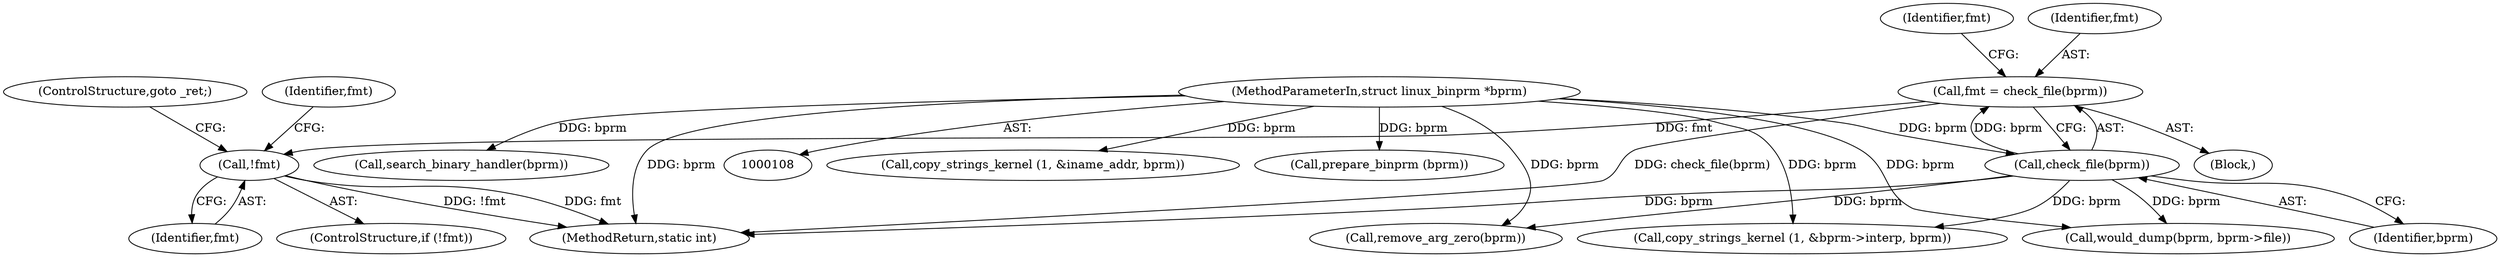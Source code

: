 digraph "0_linux_b66c5984017533316fd1951770302649baf1aa33@pointer" {
"1000138" [label="(Call,fmt = check_file(bprm))"];
"1000140" [label="(Call,check_file(bprm))"];
"1000109" [label="(MethodParameterIn,struct linux_binprm *bprm)"];
"1000154" [label="(Call,!fmt)"];
"1000153" [label="(ControlStructure,if (!fmt))"];
"1000255" [label="(Call,copy_strings_kernel (1, &iname_addr, bprm))"];
"1000143" [label="(Identifier,fmt)"];
"1000109" [label="(MethodParameterIn,struct linux_binprm *bprm)"];
"1000161" [label="(Identifier,fmt)"];
"1000155" [label="(Identifier,fmt)"];
"1000154" [label="(Call,!fmt)"];
"1000318" [label="(Call,prepare_binprm (bprm))"];
"1000156" [label="(ControlStructure,goto _ret;)"];
"1000355" [label="(MethodReturn,static int)"];
"1000140" [label="(Call,check_file(bprm))"];
"1000327" [label="(Call,search_binary_handler(bprm))"];
"1000110" [label="(Block,)"];
"1000139" [label="(Identifier,fmt)"];
"1000167" [label="(Call,remove_arg_zero(bprm))"];
"1000141" [label="(Identifier,bprm)"];
"1000237" [label="(Call,copy_strings_kernel (1, &bprm->interp, bprm))"];
"1000138" [label="(Call,fmt = check_file(bprm))"];
"1000196" [label="(Call,would_dump(bprm, bprm->file))"];
"1000138" -> "1000110"  [label="AST: "];
"1000138" -> "1000140"  [label="CFG: "];
"1000139" -> "1000138"  [label="AST: "];
"1000140" -> "1000138"  [label="AST: "];
"1000143" -> "1000138"  [label="CFG: "];
"1000138" -> "1000355"  [label="DDG: check_file(bprm)"];
"1000140" -> "1000138"  [label="DDG: bprm"];
"1000138" -> "1000154"  [label="DDG: fmt"];
"1000140" -> "1000141"  [label="CFG: "];
"1000141" -> "1000140"  [label="AST: "];
"1000140" -> "1000355"  [label="DDG: bprm"];
"1000109" -> "1000140"  [label="DDG: bprm"];
"1000140" -> "1000167"  [label="DDG: bprm"];
"1000140" -> "1000196"  [label="DDG: bprm"];
"1000140" -> "1000237"  [label="DDG: bprm"];
"1000109" -> "1000108"  [label="AST: "];
"1000109" -> "1000355"  [label="DDG: bprm"];
"1000109" -> "1000167"  [label="DDG: bprm"];
"1000109" -> "1000196"  [label="DDG: bprm"];
"1000109" -> "1000237"  [label="DDG: bprm"];
"1000109" -> "1000255"  [label="DDG: bprm"];
"1000109" -> "1000318"  [label="DDG: bprm"];
"1000109" -> "1000327"  [label="DDG: bprm"];
"1000154" -> "1000153"  [label="AST: "];
"1000154" -> "1000155"  [label="CFG: "];
"1000155" -> "1000154"  [label="AST: "];
"1000156" -> "1000154"  [label="CFG: "];
"1000161" -> "1000154"  [label="CFG: "];
"1000154" -> "1000355"  [label="DDG: fmt"];
"1000154" -> "1000355"  [label="DDG: !fmt"];
}
